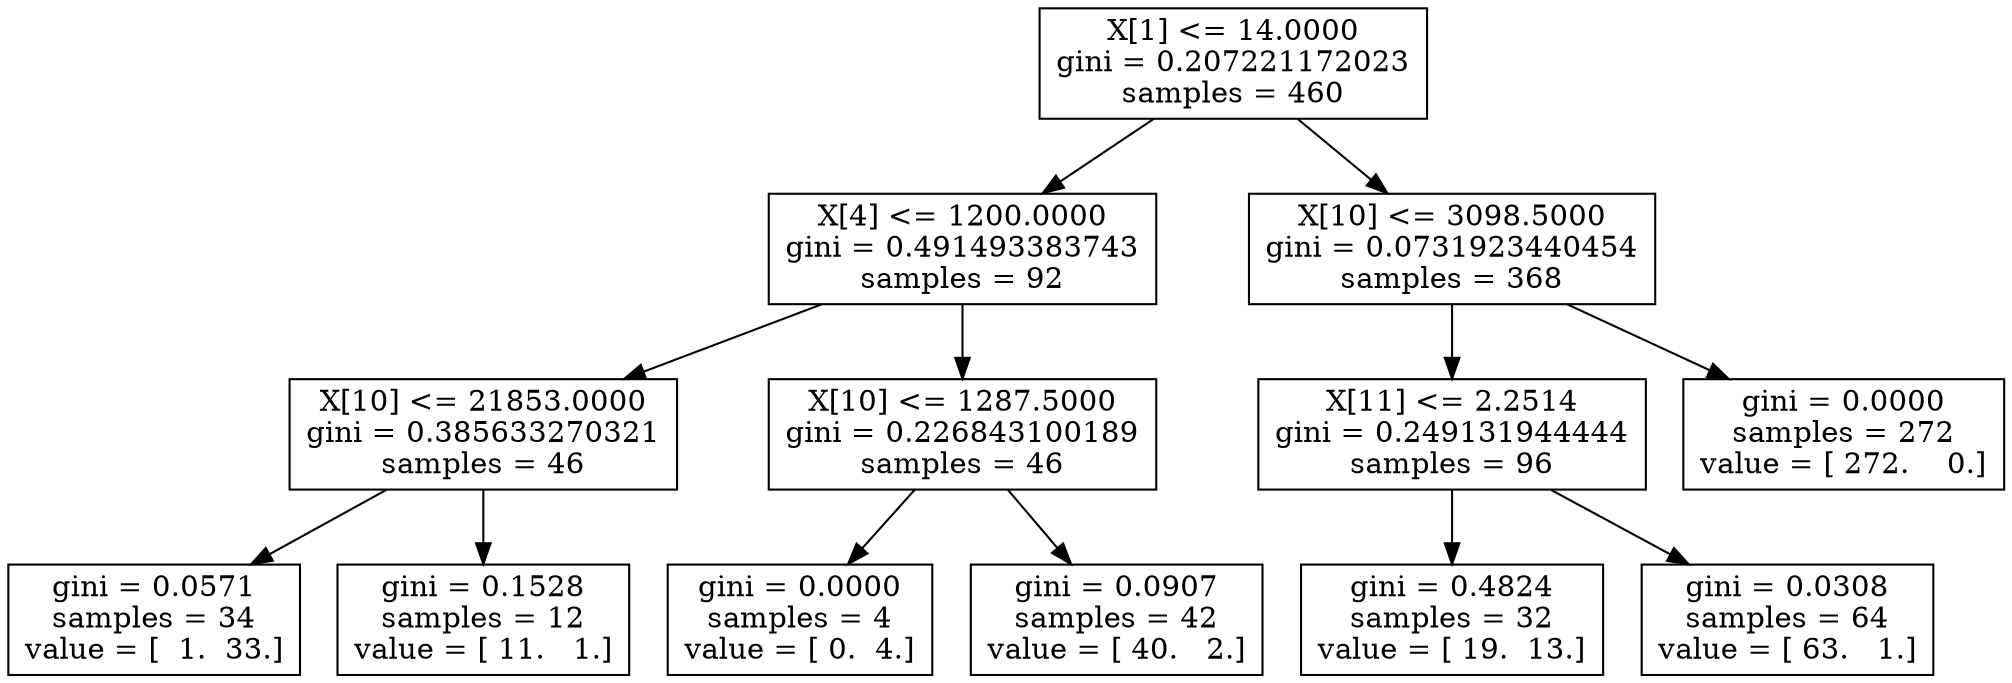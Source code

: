 digraph Tree {
0 [label="X[1] <= 14.0000\ngini = 0.207221172023\nsamples = 460", shape="box"] ;
1 [label="X[4] <= 1200.0000\ngini = 0.491493383743\nsamples = 92", shape="box"] ;
0 -> 1 ;
2 [label="X[10] <= 21853.0000\ngini = 0.385633270321\nsamples = 46", shape="box"] ;
1 -> 2 ;
3 [label="gini = 0.0571\nsamples = 34\nvalue = [  1.  33.]", shape="box"] ;
2 -> 3 ;
4 [label="gini = 0.1528\nsamples = 12\nvalue = [ 11.   1.]", shape="box"] ;
2 -> 4 ;
5 [label="X[10] <= 1287.5000\ngini = 0.226843100189\nsamples = 46", shape="box"] ;
1 -> 5 ;
6 [label="gini = 0.0000\nsamples = 4\nvalue = [ 0.  4.]", shape="box"] ;
5 -> 6 ;
7 [label="gini = 0.0907\nsamples = 42\nvalue = [ 40.   2.]", shape="box"] ;
5 -> 7 ;
8 [label="X[10] <= 3098.5000\ngini = 0.0731923440454\nsamples = 368", shape="box"] ;
0 -> 8 ;
9 [label="X[11] <= 2.2514\ngini = 0.249131944444\nsamples = 96", shape="box"] ;
8 -> 9 ;
10 [label="gini = 0.4824\nsamples = 32\nvalue = [ 19.  13.]", shape="box"] ;
9 -> 10 ;
11 [label="gini = 0.0308\nsamples = 64\nvalue = [ 63.   1.]", shape="box"] ;
9 -> 11 ;
12 [label="gini = 0.0000\nsamples = 272\nvalue = [ 272.    0.]", shape="box"] ;
8 -> 12 ;
}
